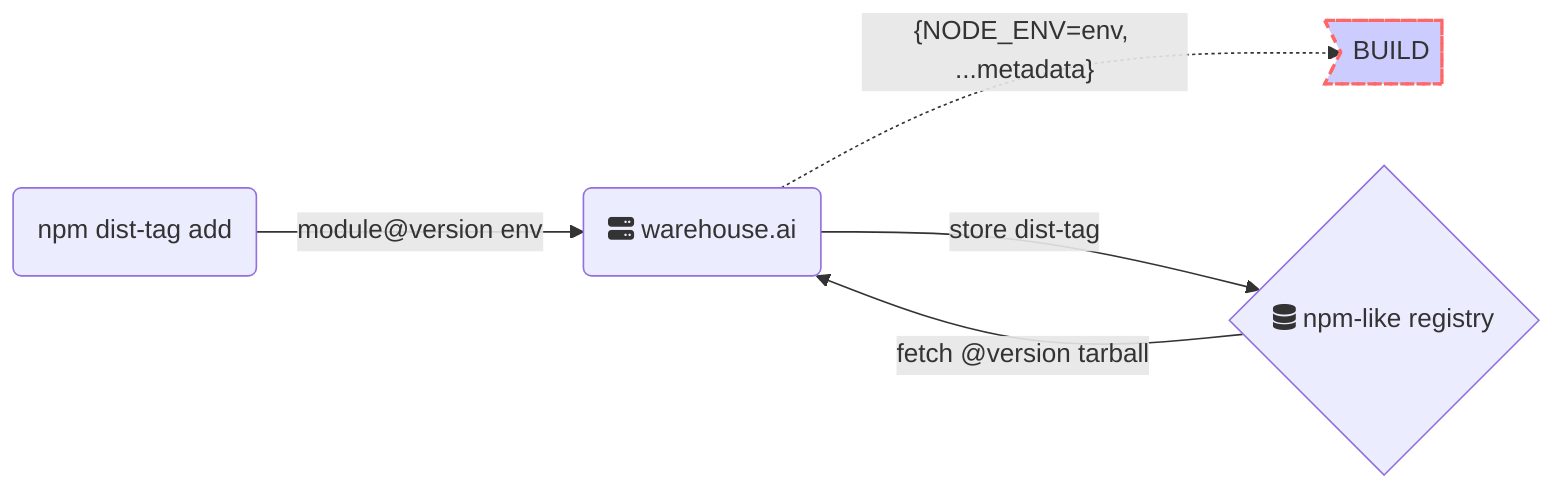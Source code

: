 graph LR
A(npm dist-tag add)
B(fa:fa-server warehouse.ai)
C{fa:fa-database npm-like registry}
D>BUILD]

B -.-> |"{NODE_ENV=env, ...metadata}"| D
C --> |"fetch @version tarball"| B
B --> |"store dist-tag"| C
A --> |"module@version env"| B

style D fill:#ccf,stroke:#f66,stroke-width:2px,stroke-dasharray: 5, 5